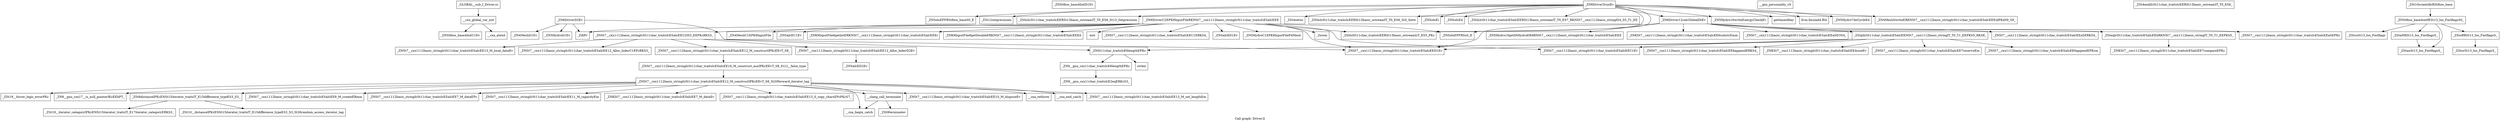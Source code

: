 digraph "Call graph: Driver.ll" {
	label="Call graph: Driver.ll";

	Node0x55a84418d6a0 [shape=record,label="{__cxx_global_var_init}"];
	Node0x55a84418d6a0 -> Node0x55a84418e280;
	Node0x55a84418d6a0 -> Node0x55a84418df50;
	Node0x55a84418e280 [shape=record,label="{_ZNSt8ios_base4InitC1Ev}"];
	Node0x55a84418bc10 [shape=record,label="{_ZNSt8ios_base4InitD1Ev}"];
	Node0x55a84418df50 [shape=record,label="{__cxa_atexit}"];
	Node0x55a84418cd80 [shape=record,label="{_ZN6DriverC2EPK9InputFileRKNSt7__cxx1112basic_stringIcSt11char_traitsIcESaIcEEE}"];
	Node0x55a84418cd80 -> Node0x55a8441a9130;
	Node0x55a84418cd80 -> Node0x55a84418b9e0;
	Node0x55a84418cd80 -> Node0x55a844195110;
	Node0x55a84418cd80 -> Node0x55a84418ba90;
	Node0x55a84418cd80 -> Node0x55a8441c76c0;
	Node0x55a84418cd80 -> Node0x55a844199220;
	Node0x55a84418cd80 -> Node0x55a844194b60;
	Node0x55a84418cd80 -> Node0x55a844198d40;
	Node0x55a84418cd80 -> Node0x55a84419ab50;
	Node0x55a84418cd80 -> Node0x55a844197da0;
	Node0x55a84418cd80 -> Node0x55a8441e9e60;
	Node0x55a84418cd80 -> Node0x55a8441e9ee0;
	Node0x55a84418cd80 -> Node0x55a8441b9bf0;
	Node0x55a84418cd80 -> Node0x55a8441956b0;
	Node0x55a84418cd80 -> Node0x55a8441959b0;
	Node0x55a844195110 [shape=record,label="{_ZNSt7__cxx1112basic_stringIcSt11char_traitsIcESaIcEED1Ev}"];
	Node0x55a844194b60 [shape=record,label="{_ZNSaIcED1Ev}"];
	Node0x55a8441956b0 [shape=record,label="{_ZNK9InputFile9getDoubleERKNSt7__cxx1112basic_stringIcSt11char_traitsIcESaIcEEEd}"];
	Node0x55a8441959b0 [shape=record,label="{exit}"];
	Node0x55a84419ab50 [shape=record,label="{_Znwm}"];
	Node0x55a844197da0 [shape=record,label="{_ZN4MeshC1EPK9InputFile}"];
	Node0x55a844199220 [shape=record,label="{_ZdlPv}"];
	Node0x55a844198d40 [shape=record,label="{_ZN5HydroC1EPK9InputFileP4Mesh}"];
	Node0x55a8441a09e0 [shape=record,label="{_ZN6DriverD2Ev}"];
	Node0x55a8441a09e0 -> Node0x55a8441a0f10;
	Node0x55a8441a09e0 -> Node0x55a844199220;
	Node0x55a8441a09e0 -> Node0x55a8441a1690;
	Node0x55a8441a09e0 -> Node0x55a844195110;
	Node0x55a8441a9130 [shape=record,label="{_ZNSt7__cxx1112basic_stringIcSt11char_traitsIcESaIcEEC1ERKS4_}"];
	Node0x55a84418b9e0 [shape=record,label="{_ZNSt7__cxx1112basic_stringIcSt11char_traitsIcESaIcEEC1Ev}"];
	Node0x55a84418ba90 [shape=record,label="{_ZStlsISt11char_traitsIcEERSt13basic_ostreamIcT_ES5_PKc}"];
	Node0x55a844199630 [shape=record,label="{__gxx_personality_v0}"];
	Node0x55a8441c76c0 [shape=record,label="{_ZNSolsEPFRSoS_E}"];
	Node0x55a84419a5c0 [shape=record,label="{_ZSt4endlIcSt11char_traitsIcEERSt13basic_ostreamIT_T0_ES6_}"];
	Node0x55a8441b9bf0 [shape=record,label="{_ZNK9InputFile6getIntERKNSt7__cxx1112basic_stringIcSt11char_traitsIcESaIcEEEi}"];
	Node0x55a8441e9e60 [shape=record,label="{_ZNSaIcEC1Ev}"];
	Node0x55a8441e9ee0 [shape=record,label="{_ZNSt7__cxx1112basic_stringIcSt11char_traitsIcESaIcEEC2IS3_EEPKcRKS3_}"];
	Node0x55a8441e9ee0 -> Node0x55a84419c8e0;
	Node0x55a8441e9ee0 -> Node0x55a84419cc00;
	Node0x55a8441e9ee0 -> Node0x55a84419d600;
	Node0x55a8441e9ee0 -> Node0x55a84419e000;
	Node0x55a8441e9ee0 -> Node0x55a84419e9b0;
	Node0x55a8441cea10 [shape=record,label="{_ZSt19__throw_logic_errorPKc}"];
	Node0x55a8441a50e0 [shape=record,label="{_ZN5Hydro16writeEnergyCheckEv}"];
	Node0x55a8441a0f10 [shape=record,label="{_ZN5HydroD1Ev}"];
	Node0x55a8441a1690 [shape=record,label="{_ZN4MeshD1Ev}"];
	Node0x55a8441a2010 [shape=record,label="{_ZN6Driver3runEv}"];
	Node0x55a8441a2010 -> Node0x55a8441a50e0;
	Node0x55a8441a2010 -> Node0x55a844197c90;
	Node0x55a8441a2010 -> Node0x55a8441a6750;
	Node0x55a8441a2010 -> Node0x55a8441a6c30;
	Node0x55a8441a2010 -> Node0x55a8441a73c0;
	Node0x55a8441a2010 -> Node0x55a8441b2eb0;
	Node0x55a8441a2010 -> Node0x55a8441c76c0;
	Node0x55a8441a2010 -> Node0x55a8441a7ea0;
	Node0x55a8441a2010 -> Node0x55a84419a450;
	Node0x55a8441a2010 -> Node0x55a8441a97c0;
	Node0x55a8441a2010 -> Node0x55a84418ba90;
	Node0x55a8441a2010 -> Node0x55a8441ab2a0;
	Node0x55a8441a2010 -> Node0x55a8441adca0;
	Node0x55a8441a2010 -> Node0x55a8441b1200;
	Node0x55a8441a2010 -> Node0x55a8441b0cf0;
	Node0x55a8441a2010 -> Node0x55a8441b25d0;
	Node0x55a844197c90 [shape=record,label="{gettimeofday}"];
	Node0x55a8441a6750 [shape=record,label="{llvm.fmuladd.f64}"];
	Node0x55a8441a6c30 [shape=record,label="{_ZN6Driver12calcGlobalDtEv}"];
	Node0x55a8441a6c30 -> Node0x55a8441b4c60;
	Node0x55a8441a6c30 -> Node0x55a8441b54e0;
	Node0x55a8441a6c30 -> Node0x55a8441b6d20;
	Node0x55a8441a6c30 -> Node0x55a8441b5830;
	Node0x55a8441a6c30 -> Node0x55a8441b5ff0;
	Node0x55a8441a6c30 -> Node0x55a844195110;
	Node0x55a8441a6c30 -> Node0x55a8441b69d0;
	Node0x55a8441a6c30 -> Node0x55a8441b6340;
	Node0x55a8441a73c0 [shape=record,label="{_ZN5Hydro7doCycleEd}"];
	Node0x55a8441a97c0 [shape=record,label="{_ZStlsIcSt11char_traitsIcEERSt13basic_ostreamIT_T0_ES6_St13_Setprecision}"];
	Node0x55a8441a7ea0 [shape=record,label="{_ZNSolsEPFRSt8ios_baseS0_E}"];
	Node0x55a8441ba4e0 [shape=record,label="{_ZSt10scientificRSt8ios_base}"];
	Node0x55a8441ba4e0 -> Node0x55a8441ba9a0;
	Node0x55a84419a450 [shape=record,label="{_ZSt12setprecisioni}"];
	Node0x55a8441adca0 [shape=record,label="{_ZStlsIcSt11char_traitsIcEERSt13basic_ostreamIT_T0_ES6_St5_Setw}"];
	Node0x55a8441ab2a0 [shape=record,label="{_ZSt4setwi}"];
	Node0x55a8441b1200 [shape=record,label="{_ZNSolsEi}"];
	Node0x55a8441b0cf0 [shape=record,label="{_ZNSolsEd}"];
	Node0x55a8441b25d0 [shape=record,label="{_ZStlsIcSt11char_traitsIcESaIcEERSt13basic_ostreamIT_T0_ES7_RKNSt7__cxx1112basic_stringIS4_S5_T1_EE}"];
	Node0x55a8441b2eb0 [shape=record,label="{_ZN4Mesh5writeERKNSt7__cxx1112basic_stringIcSt11char_traitsIcESaIcEEEidPKdS9_S9_}"];
	Node0x55a8441b4c60 [shape=record,label="{_ZNSt7__cxx1112basic_stringIcSt11char_traitsIcESaIcEEaSERKS4_}"];
	Node0x55a8441b54e0 [shape=record,label="{_ZNSt7__cxx1112basic_stringIcSt11char_traitsIcESaIcEEaSEPKc}"];
	Node0x55a8441b5ff0 [shape=record,label="{_ZSteqIcSt11char_traitsIcESaIcEEbRKNSt7__cxx1112basic_stringIT_T0_T1_EEPKS5_}"];
	Node0x55a8441b5ff0 -> Node0x55a8441bc600;
	Node0x55a8441b5830 [shape=record,label="{_ZNKSt7__cxx1112basic_stringIcSt11char_traitsIcESaIcEE6substrEmm}"];
	Node0x55a8441b6340 [shape=record,label="{_ZStplIcSt11char_traitsIcESaIcEENSt7__cxx1112basic_stringIT_T0_T1_EEPKS5_RKS8_}"];
	Node0x55a8441b6340 -> Node0x55a84419d600;
	Node0x55a8441b6340 -> Node0x55a84418b9e0;
	Node0x55a8441b6340 -> Node0x55a8441bcdb0;
	Node0x55a8441b6340 -> Node0x55a8441bd340;
	Node0x55a8441b6340 -> Node0x55a8441bd880;
	Node0x55a8441b6340 -> Node0x55a8441be110;
	Node0x55a8441b6340 -> Node0x55a844195110;
	Node0x55a8441b69d0 [shape=record,label="{_ZNSt7__cxx1112basic_stringIcSt11char_traitsIcESaIcEEaSEOS4_}"];
	Node0x55a8441b6d20 [shape=record,label="{_ZN5Hydro10getDtHydroERdRNSt7__cxx1112basic_stringIcSt11char_traitsIcESaIcEEE}"];
	Node0x55a8441ba9a0 [shape=record,label="{_ZNSt8ios_base4setfESt13_Ios_FmtflagsS0_}"];
	Node0x55a8441ba9a0 -> Node0x55a8441c2c20;
	Node0x55a8441ba9a0 -> Node0x55a8441c5000;
	Node0x55a8441ba9a0 -> Node0x55a8441c7750;
	Node0x55a8441ba9a0 -> Node0x55a8441c8310;
	Node0x55a8441c5000 [shape=record,label="{_ZStaNRSt13_Ios_FmtflagsS_}"];
	Node0x55a8441c5000 -> Node0x55a8441c7750;
	Node0x55a8441c2c20 [shape=record,label="{_ZStcoSt13_Ios_Fmtflags}"];
	Node0x55a8441c8310 [shape=record,label="{_ZStoRRSt13_Ios_FmtflagsS_}"];
	Node0x55a8441c8310 -> Node0x55a8441c8b00;
	Node0x55a8441c7750 [shape=record,label="{_ZStanSt13_Ios_FmtflagsS_}"];
	Node0x55a8441c8b00 [shape=record,label="{_ZStorSt13_Ios_FmtflagsS_}"];
	Node0x55a84419c8e0 [shape=record,label="{_ZNSt7__cxx1112basic_stringIcSt11char_traitsIcESaIcEE13_M_local_dataEv}"];
	Node0x55a84419cc00 [shape=record,label="{_ZNSt7__cxx1112basic_stringIcSt11char_traitsIcESaIcEE12_Alloc_hiderC1EPcRKS3_}"];
	Node0x55a84419e000 [shape=record,label="{_ZNSt7__cxx1112basic_stringIcSt11char_traitsIcESaIcEE12_M_constructIPKcEEvT_S8_}"];
	Node0x55a84419e000 -> Node0x55a8441c25b0;
	Node0x55a84419d600 [shape=record,label="{_ZNSt11char_traitsIcE6lengthEPKc}"];
	Node0x55a84419d600 -> Node0x55a8441ca910;
	Node0x55a84419d600 -> Node0x55a8441d4820;
	Node0x55a84419e9b0 [shape=record,label="{_ZNSt7__cxx1112basic_stringIcSt11char_traitsIcESaIcEE12_Alloc_hiderD2Ev}"];
	Node0x55a84419e9b0 -> Node0x55a8441cbcb0;
	Node0x55a8441c25b0 [shape=record,label="{_ZNSt7__cxx1112basic_stringIcSt11char_traitsIcESaIcEE16_M_construct_auxIPKcEEvT_S8_St12__false_type}"];
	Node0x55a8441c25b0 -> Node0x55a8441cc5e0;
	Node0x55a8441cc5e0 [shape=record,label="{_ZNSt7__cxx1112basic_stringIcSt11char_traitsIcESaIcEE12_M_constructIPKcEEvT_S8_St20forward_iterator_tag}"];
	Node0x55a8441cc5e0 -> Node0x55a8441cdcc0;
	Node0x55a8441cc5e0 -> Node0x55a8441cea10;
	Node0x55a8441cc5e0 -> Node0x55a8441cf160;
	Node0x55a8441cc5e0 -> Node0x55a8441cfa40;
	Node0x55a8441cc5e0 -> Node0x55a8441d0270;
	Node0x55a8441cc5e0 -> Node0x55a8441ee780;
	Node0x55a8441cc5e0 -> Node0x55a8441ee800;
	Node0x55a8441cc5e0 -> Node0x55a8441ee880;
	Node0x55a8441cc5e0 -> Node0x55a8441ee900;
	Node0x55a8441cc5e0 -> Node0x55a8441f0290;
	Node0x55a8441cc5e0 -> Node0x55a8441f0310;
	Node0x55a8441cc5e0 -> Node0x55a8441f0390;
	Node0x55a8441cc5e0 -> Node0x55a8441f0410;
	Node0x55a8441cc5e0 -> Node0x55a8441f0490;
	Node0x55a8441cdcc0 [shape=record,label="{_ZN9__gnu_cxx17__is_null_pointerIKcEEbPT_}"];
	Node0x55a8441cf160 [shape=record,label="{_ZSt8distanceIPKcENSt15iterator_traitsIT_E15difference_typeES3_S3_}"];
	Node0x55a8441cf160 -> Node0x55a8441f0510;
	Node0x55a8441cf160 -> Node0x55a8441f05c0;
	Node0x55a8441d0270 [shape=record,label="{_ZNSt7__cxx1112basic_stringIcSt11char_traitsIcESaIcEE7_M_dataEPc}"];
	Node0x55a8441cfa40 [shape=record,label="{_ZNSt7__cxx1112basic_stringIcSt11char_traitsIcESaIcEE9_M_createERmm}"];
	Node0x55a8441ee780 [shape=record,label="{_ZNSt7__cxx1112basic_stringIcSt11char_traitsIcESaIcEE11_M_capacityEm}"];
	Node0x55a8441ee880 [shape=record,label="{_ZNSt7__cxx1112basic_stringIcSt11char_traitsIcESaIcEE13_S_copy_charsEPcPKcS7_}"];
	Node0x55a8441ee800 [shape=record,label="{_ZNKSt7__cxx1112basic_stringIcSt11char_traitsIcESaIcEE7_M_dataEv}"];
	Node0x55a8441ee900 [shape=record,label="{__cxa_begin_catch}"];
	Node0x55a8441f0290 [shape=record,label="{_ZNSt7__cxx1112basic_stringIcSt11char_traitsIcESaIcEE10_M_disposeEv}"];
	Node0x55a8441f0310 [shape=record,label="{__cxa_rethrow}"];
	Node0x55a8441f0390 [shape=record,label="{__cxa_end_catch}"];
	Node0x55a8441f0490 [shape=record,label="{__clang_call_terminate}"];
	Node0x55a8441f0490 -> Node0x55a8441ee900;
	Node0x55a8441f0490 -> Node0x55a8441f07f0;
	Node0x55a8441f07f0 [shape=record,label="{_ZSt9terminatev}"];
	Node0x55a8441f0410 [shape=record,label="{_ZNSt7__cxx1112basic_stringIcSt11char_traitsIcESaIcEE13_M_set_lengthEm}"];
	Node0x55a8441f05c0 [shape=record,label="{_ZSt10__distanceIPKcENSt15iterator_traitsIT_E15difference_typeES3_S3_St26random_access_iterator_tag}"];
	Node0x55a8441f0510 [shape=record,label="{_ZSt19__iterator_categoryIPKcENSt15iterator_traitsIT_E17iterator_categoryERKS3_}"];
	Node0x55a8441ca910 [shape=record,label="{_ZN9__gnu_cxx11char_traitsIcE6lengthEPKc}"];
	Node0x55a8441ca910 -> Node0x55a8441f08a0;
	Node0x55a8441d4820 [shape=record,label="{strlen}"];
	Node0x55a8441f08a0 [shape=record,label="{_ZN9__gnu_cxx11char_traitsIcE2eqERKcS3_}"];
	Node0x55a8441cbcb0 [shape=record,label="{_ZNSaIcED2Ev}"];
	Node0x55a8441bc600 [shape=record,label="{_ZNKSt7__cxx1112basic_stringIcSt11char_traitsIcESaIcEE7compareEPKc}"];
	Node0x55a8441bd340 [shape=record,label="{_ZNSt7__cxx1112basic_stringIcSt11char_traitsIcESaIcEE7reserveEm}"];
	Node0x55a8441bcdb0 [shape=record,label="{_ZNKSt7__cxx1112basic_stringIcSt11char_traitsIcESaIcEE4sizeEv}"];
	Node0x55a8441bd880 [shape=record,label="{_ZNSt7__cxx1112basic_stringIcSt11char_traitsIcESaIcEE6appendEPKcm}"];
	Node0x55a8441be110 [shape=record,label="{_ZNSt7__cxx1112basic_stringIcSt11char_traitsIcESaIcEE6appendERKS4_}"];
	Node0x55a8441f0aa0 [shape=record,label="{_GLOBAL__sub_I_Driver.cc}"];
	Node0x55a8441f0aa0 -> Node0x55a84418d6a0;
}
